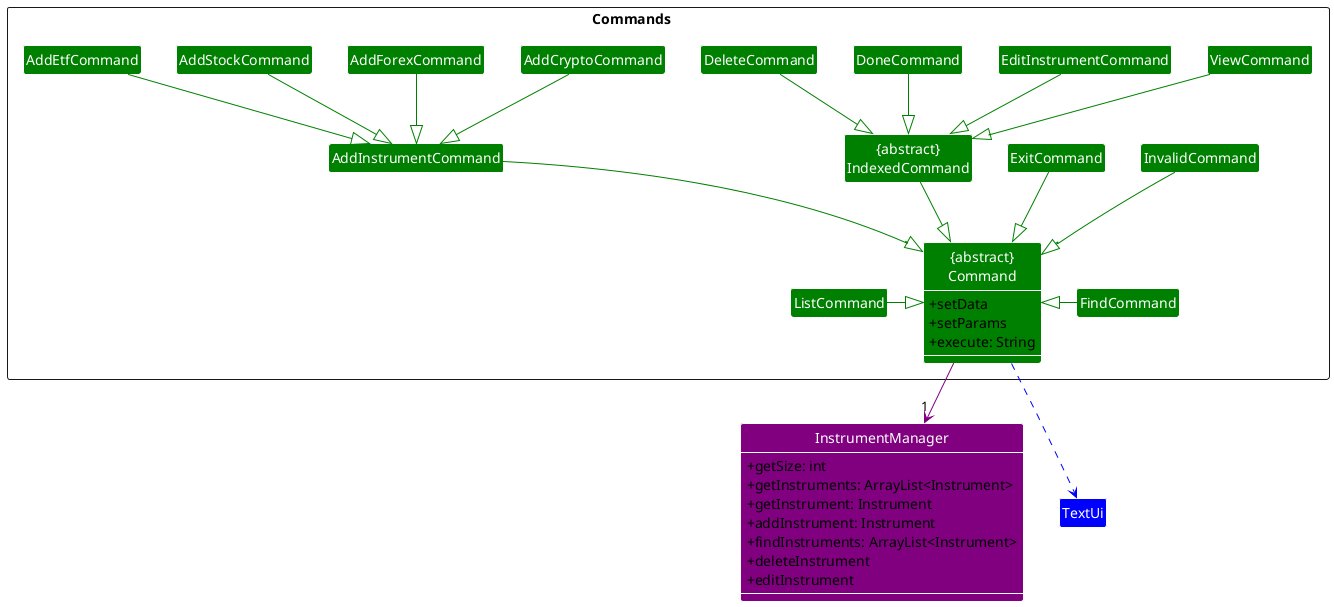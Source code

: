 @startuml

!define COLOR_WHITE #FFFFFF
!define COLOR_SILVER #C0C0C0
!define COLOR_GREY #A5A8AC
!define COLOR_BLACK #000000
!define COLOR_BROWN #800000
!define COLOR_RED #FF0000
!define COLOR_YELLOW #FFFF00
!define COLOR_BRIGHT_GREEN #00FF00
!define COLOR_DARK_GREEN #008000
!define COLOR_LIGHT_BLUE #00FFFF
!define COLOR_TEAL #008080
!define COLOR_DARK_BLUE #0000FF
!define COLOR_PINK #FF00FF
!define COLOR_PURPLE #800080
!define COLOR_FAINT_TEAL #BBF1F1
!define COLOR_FAINT_GREEN #C2F5CC
!define COLOR_LIGHT_PURPLE #CBC3E3
!define COLOR_LIGHT_BROWN #C89D7C
!define COLOR_ORANGE #CF5300
!define COLOR_FAINT_ORANGE #FFD580


!define COLOR_UI COLOR_DARK_BLUE
!define COLOR_MAIN COLOR_BLACK
!define COLOR_COMMANDS COLOR_DARK_GREEN
!define COLOR_COMMANDS_SEGMENT COLOR_FAINT_GREEN
!define COLOR_CONSOLE COLOR_TEAL
!define COLOR_CONSOLE_SEGMENT COLOR_FAINT_TEAL
!define COLOR_MODEL COLOR_PURPLE
!define COLOR_MODEL_SEGMENT COLOR_LIGHT_PURPLE
!define COLOR_STORAGE COLOR_BROWN
!define COLOR_STORAGE_SEGMENT COLOR_LIGHT_BROWN
!define COLOR_ERROR COLOR_ORANGE
!define COLOR_ERROR_SEGMENT COLOR_FAINT_ORANGE
!define COLOR_COMMONS COLOR_GREY
!define COLOR_USER COLOR_RED

skinparam Class {
    FontColor #FFFFFF
    BorderThickness 1
    BorderColor #FFFFFF
    FontName Arial
}

skinparam Participant {
    FontColor #FFFFFF
}

skinparam classAttributeIconSize 0
skinparam Shadowing false

hide members
hide footbox
hide circle


Package "Commands                    "  <<Rectangle>>{
     Class "{abstract}\nCommand" as Command COLOR_COMMANDS {
     + setData
     + setParams
     + execute: String
     }
     Class ViewCommand COLOR_COMMANDS
     Class ListCommand COLOR_COMMANDS
     Class InvalidCommand COLOR_COMMANDS
     Class FindCommand COLOR_COMMANDS
     Class ExitCommand COLOR_COMMANDS
     Class EditInstrumentCommand COLOR_COMMANDS
     Class DoneCommand COLOR_COMMANDS
     Class DeleteCommand COLOR_COMMANDS
     Class AddInstrumentCommand COLOR_COMMANDS
     Class "{abstract}\nIndexedCommand" as IndexedCommand COLOR_COMMANDS

     Class AddCryptoCommand COLOR_COMMANDS
     Class AddForexCommand COLOR_COMMANDS
     Class AddStockCommand COLOR_COMMANDS
     Class AddEtfCommand COLOR_COMMANDS
}


Class InstrumentManager COLOR_MODEL {
    + getSize: int
    + getInstruments: ArrayList<Instrument>
    + getInstrument: Instrument
    + addInstrument: Instrument
    + findInstruments: ArrayList<Instrument>
    + deleteInstrument
    + editInstrument
}

Class TextUi COLOR_UI

show Command members
show InstrumentManager members

Command -down[COLOR_MODEL]->"1" InstrumentManager
ListCommand -right[COLOR_COMMANDS]-|>Command
InvalidCommand -[COLOR_COMMANDS]-|>Command
FindCommand -left[COLOR_COMMANDS]-|>Command
ExitCommand -[COLOR_COMMANDS]-|>Command
AddInstrumentCommand -[COLOR_COMMANDS]-|>Command
IndexedCommand -[COLOR_COMMANDS]-|>Command

AddCryptoCommand -[COLOR_COMMANDS]-|>AddInstrumentCommand
AddEtfCommand -[COLOR_COMMANDS]-|>AddInstrumentCommand
AddForexCommand -[COLOR_COMMANDS]-|>AddInstrumentCommand
AddStockCommand -[COLOR_COMMANDS]-|>AddInstrumentCommand

ViewCommand -[COLOR_COMMANDS]-|>IndexedCommand
EditInstrumentCommand -[COLOR_COMMANDS]-|>IndexedCommand
DoneCommand -[COLOR_COMMANDS]-|>IndexedCommand
DeleteCommand -[COLOR_COMMANDS]-|>IndexedCommand


Command -[COLOR_UI].>TextUi
'InvalidCommand -[COLOR_UI].>TextUi
'ListCommand -[COLOR_UI].>TextUi
'DeleteCommand -[COLOR_UI].>TextUi
'DoneCommand -[COLOR_UI].>TextUi
'EditInstrumentCommand -[COLOR_UI].>TextUi
'ViewCommand -[COLOR_UI].>TextUi
'ExitCommand -[COLOR_UI].>TextUi
'FindCommand -[COLOR_UI].>TextUi
'
'AddCryptoCommand -[COLOR_UI].>TextUi
'AddForexCommand -[COLOR_UI].>TextUi
'AddEtfCommand -[COLOR_UI].>TextUi
'AddStockCommand -[COLOR_UI].>TextUi

@enduml
